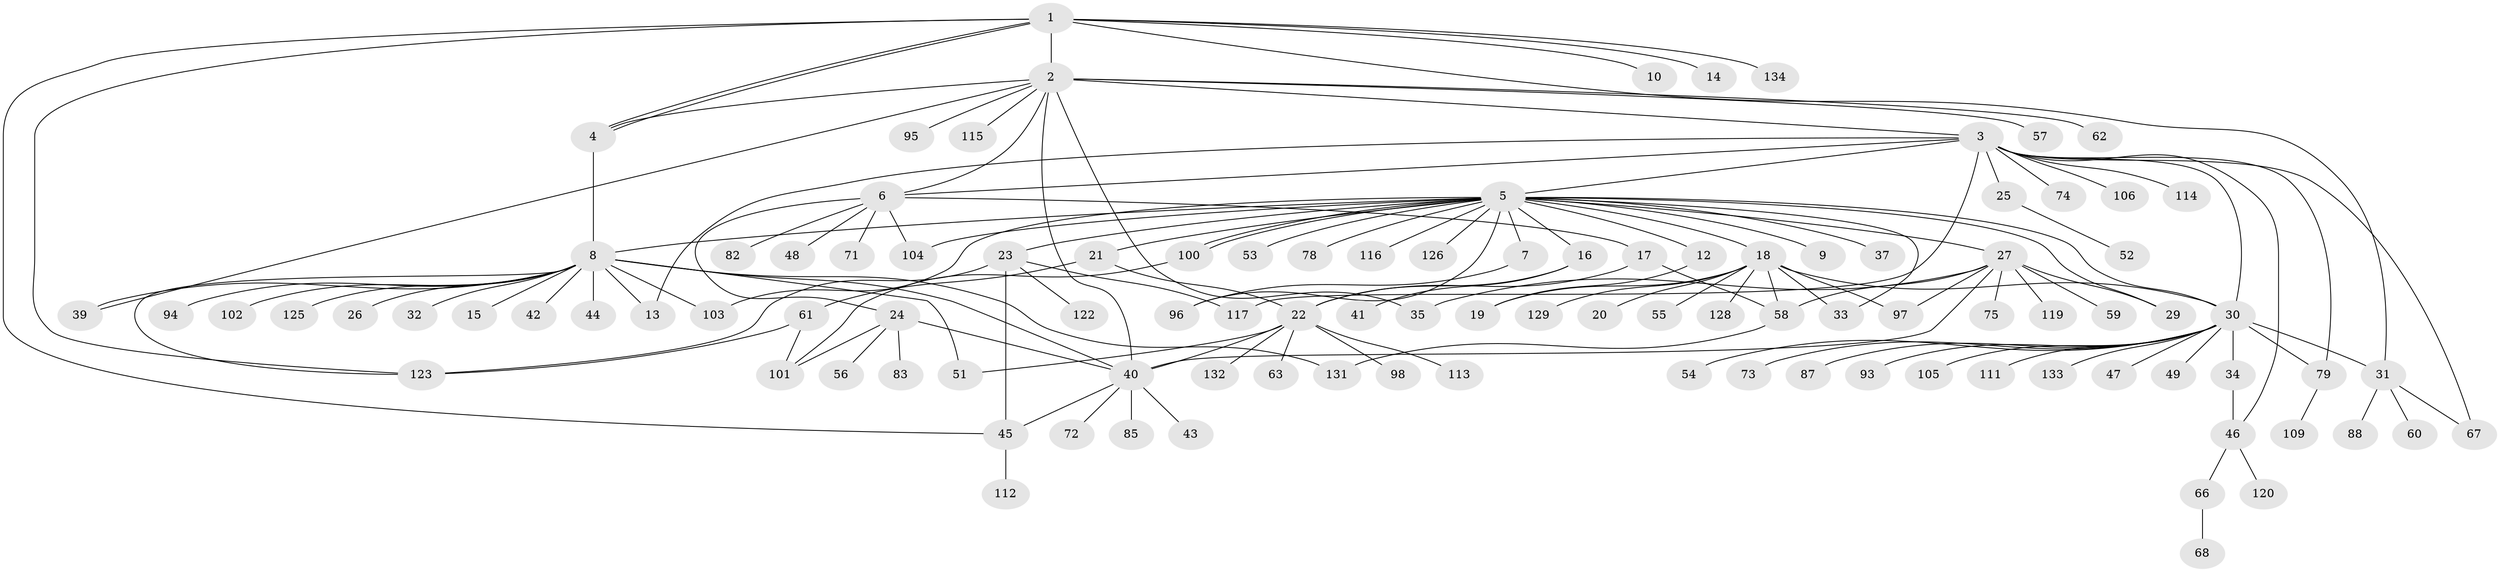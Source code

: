 // original degree distribution, {10: 0.022388059701492536, 14: 0.007462686567164179, 8: 0.007462686567164179, 4: 0.07462686567164178, 25: 0.007462686567164179, 9: 0.022388059701492536, 2: 0.208955223880597, 16: 0.007462686567164179, 1: 0.5447761194029851, 3: 0.05223880597014925, 6: 0.029850746268656716, 15: 0.007462686567164179, 7: 0.007462686567164179}
// Generated by graph-tools (version 1.1) at 2025/41/03/06/25 10:41:48]
// undirected, 106 vertices, 144 edges
graph export_dot {
graph [start="1"]
  node [color=gray90,style=filled];
  1 [super="+50"];
  2 [super="+70"];
  3 [super="+11"];
  4 [super="+65"];
  5 [super="+107"];
  6 [super="+127"];
  7;
  8 [super="+36"];
  9;
  10;
  12;
  13 [super="+76"];
  14;
  15;
  16;
  17 [super="+118"];
  18;
  19 [super="+64"];
  20;
  21 [super="+121"];
  22 [super="+28"];
  23 [super="+80"];
  24 [super="+81"];
  25 [super="+38"];
  26;
  27 [super="+69"];
  29;
  30 [super="+90"];
  31 [super="+99"];
  32;
  33 [super="+84"];
  34;
  35;
  37;
  39;
  40 [super="+92"];
  41;
  42;
  43;
  44;
  45 [super="+108"];
  46;
  47 [super="+77"];
  48;
  49;
  51 [super="+86"];
  52;
  53 [super="+89"];
  54;
  55;
  56;
  57 [super="+124"];
  58 [super="+110"];
  59;
  60;
  61 [super="+91"];
  62;
  63;
  66;
  67;
  68;
  71;
  72;
  73;
  74;
  75;
  78;
  79;
  82;
  83;
  85;
  87;
  88;
  93;
  94;
  95;
  96;
  97;
  98;
  100;
  101;
  102;
  103;
  104 [super="+130"];
  105;
  106;
  109;
  111;
  112;
  113;
  114;
  115;
  116;
  117;
  119;
  120;
  122;
  123;
  125;
  126;
  128;
  129;
  131;
  132;
  133;
  134;
  1 -- 2;
  1 -- 4;
  1 -- 4;
  1 -- 10;
  1 -- 14;
  1 -- 31;
  1 -- 123;
  1 -- 134;
  1 -- 45;
  2 -- 3 [weight=2];
  2 -- 4;
  2 -- 6;
  2 -- 35;
  2 -- 39;
  2 -- 40 [weight=2];
  2 -- 57;
  2 -- 62;
  2 -- 95;
  2 -- 115;
  3 -- 5;
  3 -- 6;
  3 -- 13;
  3 -- 30;
  3 -- 46;
  3 -- 67;
  3 -- 74;
  3 -- 106;
  3 -- 79;
  3 -- 114;
  3 -- 117;
  3 -- 25;
  4 -- 8;
  5 -- 7;
  5 -- 8;
  5 -- 9;
  5 -- 12;
  5 -- 16;
  5 -- 18;
  5 -- 21;
  5 -- 23;
  5 -- 27 [weight=2];
  5 -- 29;
  5 -- 30;
  5 -- 33;
  5 -- 37;
  5 -- 53;
  5 -- 78;
  5 -- 96;
  5 -- 100;
  5 -- 100;
  5 -- 103;
  5 -- 116;
  5 -- 126;
  5 -- 104;
  6 -- 17;
  6 -- 24;
  6 -- 48;
  6 -- 71;
  6 -- 82;
  6 -- 104;
  7 -- 96;
  8 -- 13 [weight=2];
  8 -- 15;
  8 -- 26;
  8 -- 32;
  8 -- 39;
  8 -- 44;
  8 -- 51;
  8 -- 102;
  8 -- 103;
  8 -- 125;
  8 -- 131;
  8 -- 42;
  8 -- 123;
  8 -- 94;
  8 -- 40;
  12 -- 19;
  16 -- 41;
  16 -- 22;
  17 -- 22;
  17 -- 58;
  18 -- 20;
  18 -- 30;
  18 -- 33;
  18 -- 55;
  18 -- 58;
  18 -- 97;
  18 -- 128;
  18 -- 129;
  18 -- 19;
  21 -- 61;
  21 -- 22;
  22 -- 98;
  22 -- 132;
  22 -- 113;
  22 -- 63;
  22 -- 51;
  22 -- 40;
  23 -- 45;
  23 -- 117;
  23 -- 122;
  23 -- 123;
  24 -- 40;
  24 -- 56;
  24 -- 83;
  24 -- 101;
  25 -- 52;
  27 -- 35;
  27 -- 59;
  27 -- 97;
  27 -- 119;
  27 -- 75;
  27 -- 29;
  27 -- 40;
  27 -- 58;
  30 -- 31;
  30 -- 34;
  30 -- 47;
  30 -- 49;
  30 -- 54;
  30 -- 73;
  30 -- 79;
  30 -- 87;
  30 -- 93;
  30 -- 105;
  30 -- 133;
  30 -- 111;
  31 -- 60;
  31 -- 67;
  31 -- 88;
  34 -- 46;
  40 -- 43;
  40 -- 72;
  40 -- 85;
  40 -- 45;
  45 -- 112;
  46 -- 66;
  46 -- 120;
  58 -- 131;
  61 -- 101;
  61 -- 123;
  66 -- 68;
  79 -- 109;
  100 -- 101;
}

